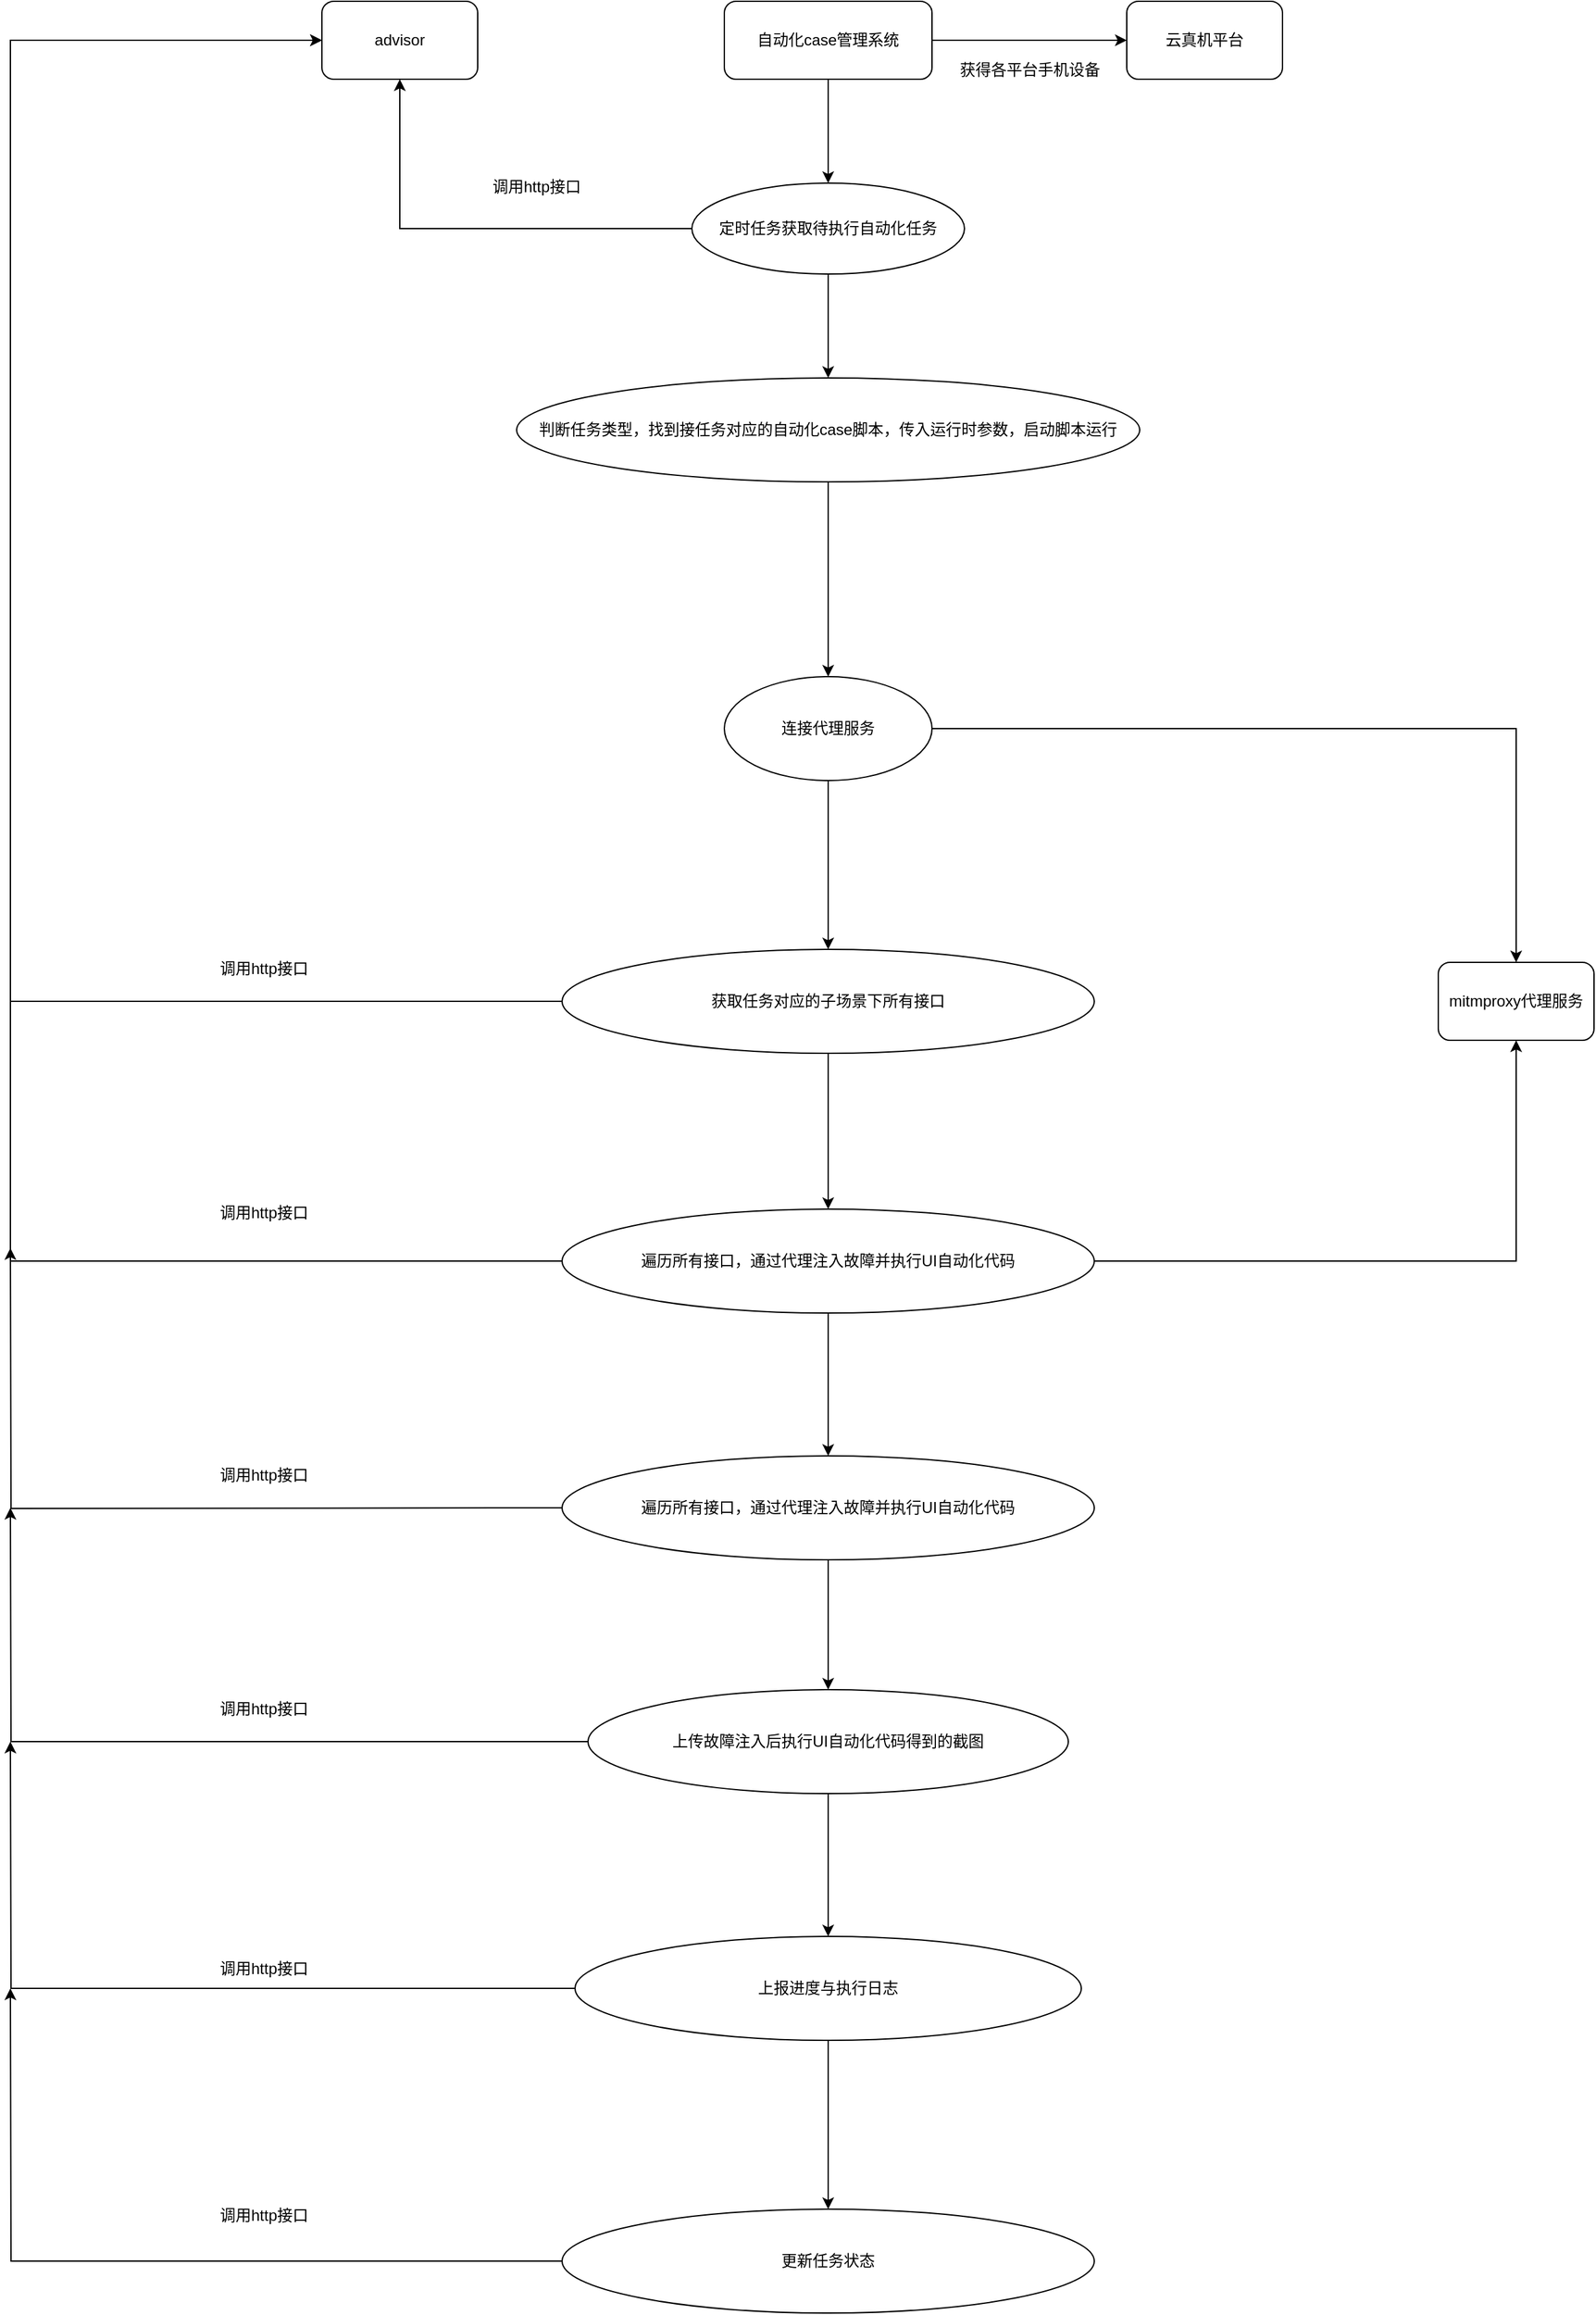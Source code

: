 <mxfile version="28.2.3">
  <diagram name="第 1 页" id="r5Neuu9u79A6OFv0h8x0">
    <mxGraphModel dx="1234" dy="790" grid="1" gridSize="10" guides="1" tooltips="1" connect="1" arrows="1" fold="1" page="1" pageScale="1" pageWidth="827" pageHeight="1169" math="0" shadow="0">
      <root>
        <mxCell id="0" />
        <mxCell id="1" parent="0" />
        <mxCell id="s-tvX0k2kKWcBqhUciSW-1" value="advisor" style="rounded=1;whiteSpace=wrap;html=1;" vertex="1" parent="1">
          <mxGeometry x="720" y="360" width="120" height="60" as="geometry" />
        </mxCell>
        <mxCell id="s-tvX0k2kKWcBqhUciSW-2" style="edgeStyle=orthogonalEdgeStyle;rounded=0;orthogonalLoop=1;jettySize=auto;html=1;" edge="1" parent="1" source="s-tvX0k2kKWcBqhUciSW-4" target="s-tvX0k2kKWcBqhUciSW-8">
          <mxGeometry relative="1" as="geometry" />
        </mxCell>
        <mxCell id="s-tvX0k2kKWcBqhUciSW-3" style="edgeStyle=orthogonalEdgeStyle;rounded=0;orthogonalLoop=1;jettySize=auto;html=1;entryX=0;entryY=0.5;entryDx=0;entryDy=0;" edge="1" parent="1" source="s-tvX0k2kKWcBqhUciSW-4" target="s-tvX0k2kKWcBqhUciSW-5">
          <mxGeometry relative="1" as="geometry" />
        </mxCell>
        <mxCell id="s-tvX0k2kKWcBqhUciSW-4" value="自动化case管理系统" style="rounded=1;whiteSpace=wrap;html=1;" vertex="1" parent="1">
          <mxGeometry x="1030" y="360" width="160" height="60" as="geometry" />
        </mxCell>
        <mxCell id="s-tvX0k2kKWcBqhUciSW-5" value="云真机平台" style="rounded=1;whiteSpace=wrap;html=1;" vertex="1" parent="1">
          <mxGeometry x="1340" y="360" width="120" height="60" as="geometry" />
        </mxCell>
        <mxCell id="s-tvX0k2kKWcBqhUciSW-6" style="edgeStyle=orthogonalEdgeStyle;rounded=0;orthogonalLoop=1;jettySize=auto;html=1;entryX=0.5;entryY=1;entryDx=0;entryDy=0;" edge="1" parent="1" source="s-tvX0k2kKWcBqhUciSW-8" target="s-tvX0k2kKWcBqhUciSW-1">
          <mxGeometry relative="1" as="geometry" />
        </mxCell>
        <mxCell id="s-tvX0k2kKWcBqhUciSW-7" style="edgeStyle=orthogonalEdgeStyle;rounded=0;orthogonalLoop=1;jettySize=auto;html=1;" edge="1" parent="1" source="s-tvX0k2kKWcBqhUciSW-8">
          <mxGeometry relative="1" as="geometry">
            <mxPoint x="1110" y="650" as="targetPoint" />
          </mxGeometry>
        </mxCell>
        <mxCell id="s-tvX0k2kKWcBqhUciSW-8" value="定时任务获取待执行自动化任务" style="ellipse;whiteSpace=wrap;html=1;" vertex="1" parent="1">
          <mxGeometry x="1005" y="500" width="210" height="70" as="geometry" />
        </mxCell>
        <mxCell id="s-tvX0k2kKWcBqhUciSW-9" value="调用http接口" style="text;html=1;align=center;verticalAlign=middle;resizable=0;points=[];autosize=1;strokeColor=none;fillColor=none;" vertex="1" parent="1">
          <mxGeometry x="840" y="488" width="90" height="30" as="geometry" />
        </mxCell>
        <mxCell id="s-tvX0k2kKWcBqhUciSW-10" value="获得各平台手机设备" style="text;html=1;align=center;verticalAlign=middle;resizable=0;points=[];autosize=1;strokeColor=none;fillColor=none;" vertex="1" parent="1">
          <mxGeometry x="1200" y="398" width="130" height="30" as="geometry" />
        </mxCell>
        <mxCell id="s-tvX0k2kKWcBqhUciSW-11" style="edgeStyle=orthogonalEdgeStyle;rounded=0;orthogonalLoop=1;jettySize=auto;html=1;" edge="1" parent="1" source="s-tvX0k2kKWcBqhUciSW-12" target="s-tvX0k2kKWcBqhUciSW-15">
          <mxGeometry relative="1" as="geometry">
            <mxPoint x="1110" y="820" as="targetPoint" />
          </mxGeometry>
        </mxCell>
        <mxCell id="s-tvX0k2kKWcBqhUciSW-12" value="判断任务类型，找到接任务对应的自动化case脚本，传入运行时参数，启动脚本运行" style="ellipse;whiteSpace=wrap;html=1;" vertex="1" parent="1">
          <mxGeometry x="870" y="650" width="480" height="80" as="geometry" />
        </mxCell>
        <mxCell id="s-tvX0k2kKWcBqhUciSW-13" style="edgeStyle=orthogonalEdgeStyle;rounded=0;orthogonalLoop=1;jettySize=auto;html=1;entryX=0.5;entryY=0;entryDx=0;entryDy=0;" edge="1" parent="1" source="s-tvX0k2kKWcBqhUciSW-15" target="s-tvX0k2kKWcBqhUciSW-18">
          <mxGeometry relative="1" as="geometry" />
        </mxCell>
        <mxCell id="s-tvX0k2kKWcBqhUciSW-14" style="edgeStyle=orthogonalEdgeStyle;rounded=0;orthogonalLoop=1;jettySize=auto;html=1;entryX=0.5;entryY=0;entryDx=0;entryDy=0;" edge="1" parent="1" source="s-tvX0k2kKWcBqhUciSW-15" target="s-tvX0k2kKWcBqhUciSW-30">
          <mxGeometry relative="1" as="geometry" />
        </mxCell>
        <mxCell id="s-tvX0k2kKWcBqhUciSW-15" value="连接代理服务" style="ellipse;whiteSpace=wrap;html=1;" vertex="1" parent="1">
          <mxGeometry x="1030" y="880" width="160" height="80" as="geometry" />
        </mxCell>
        <mxCell id="s-tvX0k2kKWcBqhUciSW-16" style="edgeStyle=orthogonalEdgeStyle;rounded=0;orthogonalLoop=1;jettySize=auto;html=1;" edge="1" parent="1" source="s-tvX0k2kKWcBqhUciSW-18" target="s-tvX0k2kKWcBqhUciSW-21">
          <mxGeometry relative="1" as="geometry" />
        </mxCell>
        <mxCell id="s-tvX0k2kKWcBqhUciSW-32" style="edgeStyle=orthogonalEdgeStyle;rounded=0;orthogonalLoop=1;jettySize=auto;html=1;entryX=0;entryY=0.5;entryDx=0;entryDy=0;" edge="1" parent="1" source="s-tvX0k2kKWcBqhUciSW-18" target="s-tvX0k2kKWcBqhUciSW-1">
          <mxGeometry relative="1" as="geometry">
            <Array as="points">
              <mxPoint x="480" y="1130" />
              <mxPoint x="480" y="390" />
            </Array>
          </mxGeometry>
        </mxCell>
        <mxCell id="s-tvX0k2kKWcBqhUciSW-18" value="获取任务对应的子场景下所有接口" style="ellipse;whiteSpace=wrap;html=1;" vertex="1" parent="1">
          <mxGeometry x="905" y="1090" width="410" height="80" as="geometry" />
        </mxCell>
        <mxCell id="s-tvX0k2kKWcBqhUciSW-19" style="edgeStyle=orthogonalEdgeStyle;rounded=0;orthogonalLoop=1;jettySize=auto;html=1;exitX=0;exitY=0.5;exitDx=0;exitDy=0;entryX=0;entryY=0.5;entryDx=0;entryDy=0;" edge="1" parent="1" source="s-tvX0k2kKWcBqhUciSW-21" target="s-tvX0k2kKWcBqhUciSW-1">
          <mxGeometry relative="1" as="geometry">
            <Array as="points">
              <mxPoint x="480" y="1330" />
              <mxPoint x="480" y="390" />
            </Array>
          </mxGeometry>
        </mxCell>
        <mxCell id="s-tvX0k2kKWcBqhUciSW-20" style="edgeStyle=orthogonalEdgeStyle;rounded=0;orthogonalLoop=1;jettySize=auto;html=1;entryX=0.5;entryY=0;entryDx=0;entryDy=0;" edge="1" parent="1" source="s-tvX0k2kKWcBqhUciSW-21">
          <mxGeometry relative="1" as="geometry">
            <mxPoint x="1110" y="1480" as="targetPoint" />
          </mxGeometry>
        </mxCell>
        <mxCell id="s-tvX0k2kKWcBqhUciSW-34" style="edgeStyle=orthogonalEdgeStyle;rounded=0;orthogonalLoop=1;jettySize=auto;html=1;" edge="1" parent="1" source="s-tvX0k2kKWcBqhUciSW-21" target="s-tvX0k2kKWcBqhUciSW-30">
          <mxGeometry relative="1" as="geometry" />
        </mxCell>
        <mxCell id="s-tvX0k2kKWcBqhUciSW-21" value="遍历所有接口，通过代理注入故障并执行UI自动化代码" style="ellipse;whiteSpace=wrap;html=1;" vertex="1" parent="1">
          <mxGeometry x="905" y="1290" width="410" height="80" as="geometry" />
        </mxCell>
        <mxCell id="s-tvX0k2kKWcBqhUciSW-22" value="调用http接口" style="text;html=1;align=center;verticalAlign=middle;resizable=0;points=[];autosize=1;strokeColor=none;fillColor=none;" vertex="1" parent="1">
          <mxGeometry x="630" y="1278" width="90" height="30" as="geometry" />
        </mxCell>
        <mxCell id="s-tvX0k2kKWcBqhUciSW-23" style="edgeStyle=orthogonalEdgeStyle;rounded=0;orthogonalLoop=1;jettySize=auto;html=1;" edge="1" parent="1">
          <mxGeometry relative="1" as="geometry">
            <mxPoint x="480" y="1320" as="targetPoint" />
            <mxPoint x="905" y="1520" as="sourcePoint" />
          </mxGeometry>
        </mxCell>
        <mxCell id="s-tvX0k2kKWcBqhUciSW-26" value="调用http接口" style="text;html=1;align=center;verticalAlign=middle;resizable=0;points=[];autosize=1;strokeColor=none;fillColor=none;" vertex="1" parent="1">
          <mxGeometry x="630" y="1480" width="90" height="30" as="geometry" />
        </mxCell>
        <mxCell id="s-tvX0k2kKWcBqhUciSW-27" style="edgeStyle=orthogonalEdgeStyle;rounded=0;orthogonalLoop=1;jettySize=auto;html=1;exitX=0;exitY=0.5;exitDx=0;exitDy=0;" edge="1" parent="1" source="s-tvX0k2kKWcBqhUciSW-35">
          <mxGeometry relative="1" as="geometry">
            <mxPoint x="480" y="1520" as="targetPoint" />
            <mxPoint x="905" y="1700" as="sourcePoint" />
          </mxGeometry>
        </mxCell>
        <mxCell id="s-tvX0k2kKWcBqhUciSW-29" value="调用http接口" style="text;html=1;align=center;verticalAlign=middle;resizable=0;points=[];autosize=1;strokeColor=none;fillColor=none;" vertex="1" parent="1">
          <mxGeometry x="630" y="1660" width="90" height="30" as="geometry" />
        </mxCell>
        <mxCell id="s-tvX0k2kKWcBqhUciSW-30" value="mitmproxy代理服务" style="rounded=1;whiteSpace=wrap;html=1;" vertex="1" parent="1">
          <mxGeometry x="1580" y="1100" width="120" height="60" as="geometry" />
        </mxCell>
        <mxCell id="s-tvX0k2kKWcBqhUciSW-33" value="调用http接口" style="text;html=1;align=center;verticalAlign=middle;resizable=0;points=[];autosize=1;strokeColor=none;fillColor=none;" vertex="1" parent="1">
          <mxGeometry x="630" y="1090" width="90" height="30" as="geometry" />
        </mxCell>
        <mxCell id="s-tvX0k2kKWcBqhUciSW-42" style="edgeStyle=orthogonalEdgeStyle;rounded=0;orthogonalLoop=1;jettySize=auto;html=1;" edge="1" parent="1" source="s-tvX0k2kKWcBqhUciSW-35" target="s-tvX0k2kKWcBqhUciSW-37">
          <mxGeometry relative="1" as="geometry" />
        </mxCell>
        <mxCell id="s-tvX0k2kKWcBqhUciSW-35" value="上传故障注入后执行UI自动化代码得到的截图" style="ellipse;whiteSpace=wrap;html=1;" vertex="1" parent="1">
          <mxGeometry x="925" y="1660" width="370" height="80" as="geometry" />
        </mxCell>
        <mxCell id="s-tvX0k2kKWcBqhUciSW-41" style="edgeStyle=orthogonalEdgeStyle;rounded=0;orthogonalLoop=1;jettySize=auto;html=1;entryX=0.5;entryY=0;entryDx=0;entryDy=0;" edge="1" parent="1" source="s-tvX0k2kKWcBqhUciSW-36" target="s-tvX0k2kKWcBqhUciSW-35">
          <mxGeometry relative="1" as="geometry" />
        </mxCell>
        <mxCell id="s-tvX0k2kKWcBqhUciSW-36" value="遍历所有接口，通过代理注入故障并执行UI自动化代码" style="ellipse;whiteSpace=wrap;html=1;" vertex="1" parent="1">
          <mxGeometry x="905" y="1480" width="410" height="80" as="geometry" />
        </mxCell>
        <mxCell id="s-tvX0k2kKWcBqhUciSW-39" style="edgeStyle=orthogonalEdgeStyle;rounded=0;orthogonalLoop=1;jettySize=auto;html=1;" edge="1" parent="1" source="s-tvX0k2kKWcBqhUciSW-37">
          <mxGeometry relative="1" as="geometry">
            <mxPoint x="480" y="1700" as="targetPoint" />
          </mxGeometry>
        </mxCell>
        <mxCell id="s-tvX0k2kKWcBqhUciSW-43" style="edgeStyle=orthogonalEdgeStyle;rounded=0;orthogonalLoop=1;jettySize=auto;html=1;" edge="1" parent="1" source="s-tvX0k2kKWcBqhUciSW-37" target="s-tvX0k2kKWcBqhUciSW-38">
          <mxGeometry relative="1" as="geometry" />
        </mxCell>
        <mxCell id="s-tvX0k2kKWcBqhUciSW-37" value="上报进度与执行日志" style="ellipse;whiteSpace=wrap;html=1;" vertex="1" parent="1">
          <mxGeometry x="915" y="1850" width="390" height="80" as="geometry" />
        </mxCell>
        <mxCell id="s-tvX0k2kKWcBqhUciSW-40" style="edgeStyle=orthogonalEdgeStyle;rounded=0;orthogonalLoop=1;jettySize=auto;html=1;" edge="1" parent="1" source="s-tvX0k2kKWcBqhUciSW-38">
          <mxGeometry relative="1" as="geometry">
            <mxPoint x="480" y="1890" as="targetPoint" />
          </mxGeometry>
        </mxCell>
        <mxCell id="s-tvX0k2kKWcBqhUciSW-38" value="更新任务状态" style="ellipse;whiteSpace=wrap;html=1;" vertex="1" parent="1">
          <mxGeometry x="905" y="2060" width="410" height="80" as="geometry" />
        </mxCell>
        <mxCell id="s-tvX0k2kKWcBqhUciSW-44" value="调用http接口" style="text;html=1;align=center;verticalAlign=middle;resizable=0;points=[];autosize=1;strokeColor=none;fillColor=none;" vertex="1" parent="1">
          <mxGeometry x="630" y="1860" width="90" height="30" as="geometry" />
        </mxCell>
        <mxCell id="s-tvX0k2kKWcBqhUciSW-45" value="调用http接口" style="text;html=1;align=center;verticalAlign=middle;resizable=0;points=[];autosize=1;strokeColor=none;fillColor=none;" vertex="1" parent="1">
          <mxGeometry x="630" y="2050" width="90" height="30" as="geometry" />
        </mxCell>
      </root>
    </mxGraphModel>
  </diagram>
</mxfile>
